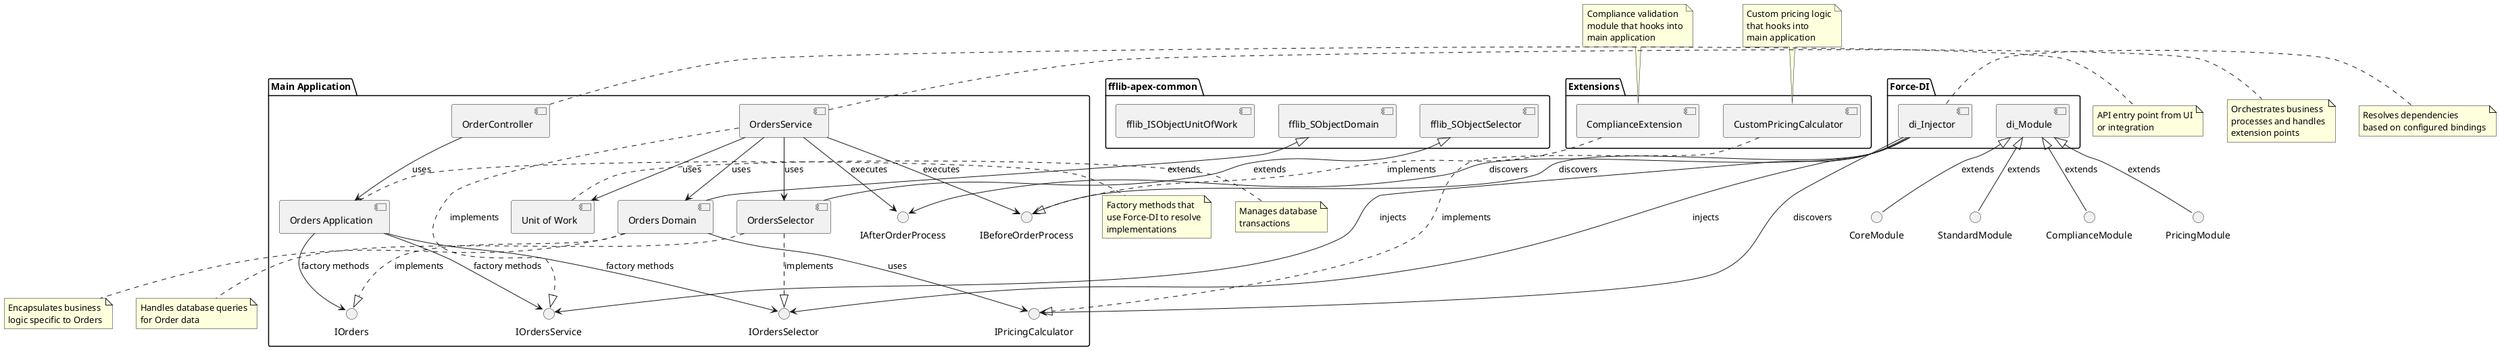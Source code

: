 @startuml Application Architecture

' Components
package "Main Application" {
    [OrderController] as Controller
    [Orders Application] as App
    [OrdersService] as Service
    [Orders Domain] as Domain
    [OrdersSelector] as Selector
    [Unit of Work] as UOW
    
    interface "IOrdersService" as IService
    interface "IOrders" as IDomain
    interface "IOrdersSelector" as ISelector
    
    ' Define extension points
    interface "IBeforeOrderProcess" as BeforeExt
    interface "IAfterOrderProcess" as AfterExt
    interface "IPricingCalculator" as PricingExt
}

package "Extensions" {
    [ComplianceExtension] as CompExt
    [CustomPricingCalculator] as PriceExt
}

package "Force-DI" {
    [di_Injector] as DI
    [di_Module] as Module
}

package "fflib-apex-common" {
    [fflib_SObjectSelector] as FFSelector
    [fflib_SObjectDomain] as FFDomain
    [fflib_ISObjectUnitOfWork] as FFUOW
}

' Define relationships
Controller --> App : uses
App --> IService : factory methods
App --> ISelector : factory methods
App --> IDomain : factory methods

Service ..|> IService : implements
Domain ..|> IDomain : implements
Selector ..|> ISelector : implements

Service --> Selector : uses
Service --> Domain : uses
Service --> UOW : uses
Service --> BeforeExt : executes
Service --> AfterExt : executes
Domain --> PricingExt : uses

DI --> IService : injects
DI --> ISelector : injects
DI --> BeforeExt : discovers
DI --> AfterExt : discovers
DI --> PricingExt : discovers

CompExt ..|> BeforeExt : implements
PriceExt ..|> PricingExt : implements

Module <|-- "CoreModule" : extends
Module <|-- "StandardModule" : extends
Module <|-- "ComplianceModule" : extends
Module <|-- "PricingModule" : extends

FFSelector <|-- Selector : extends
FFDomain <|-- Domain : extends

' Notes and explanations
note right of Controller
  API entry point from UI
  or integration
end note

note right of App
  Factory methods that
  use Force-DI to resolve
  implementations
end note

note right of DI
  Resolves dependencies
  based on configured bindings
end note

note right of Service
  Orchestrates business
  processes and handles
  extension points
end note

note bottom of Domain
  Encapsulates business
  logic specific to Orders
end note

note bottom of Selector
  Handles database queries
  for Order data
end note

note top of CompExt
  Compliance validation
  module that hooks into
  main application
end note

note top of PriceExt
  Custom pricing logic
  that hooks into
  main application
end note

note right of UOW
  Manages database
  transactions
end note

@enduml